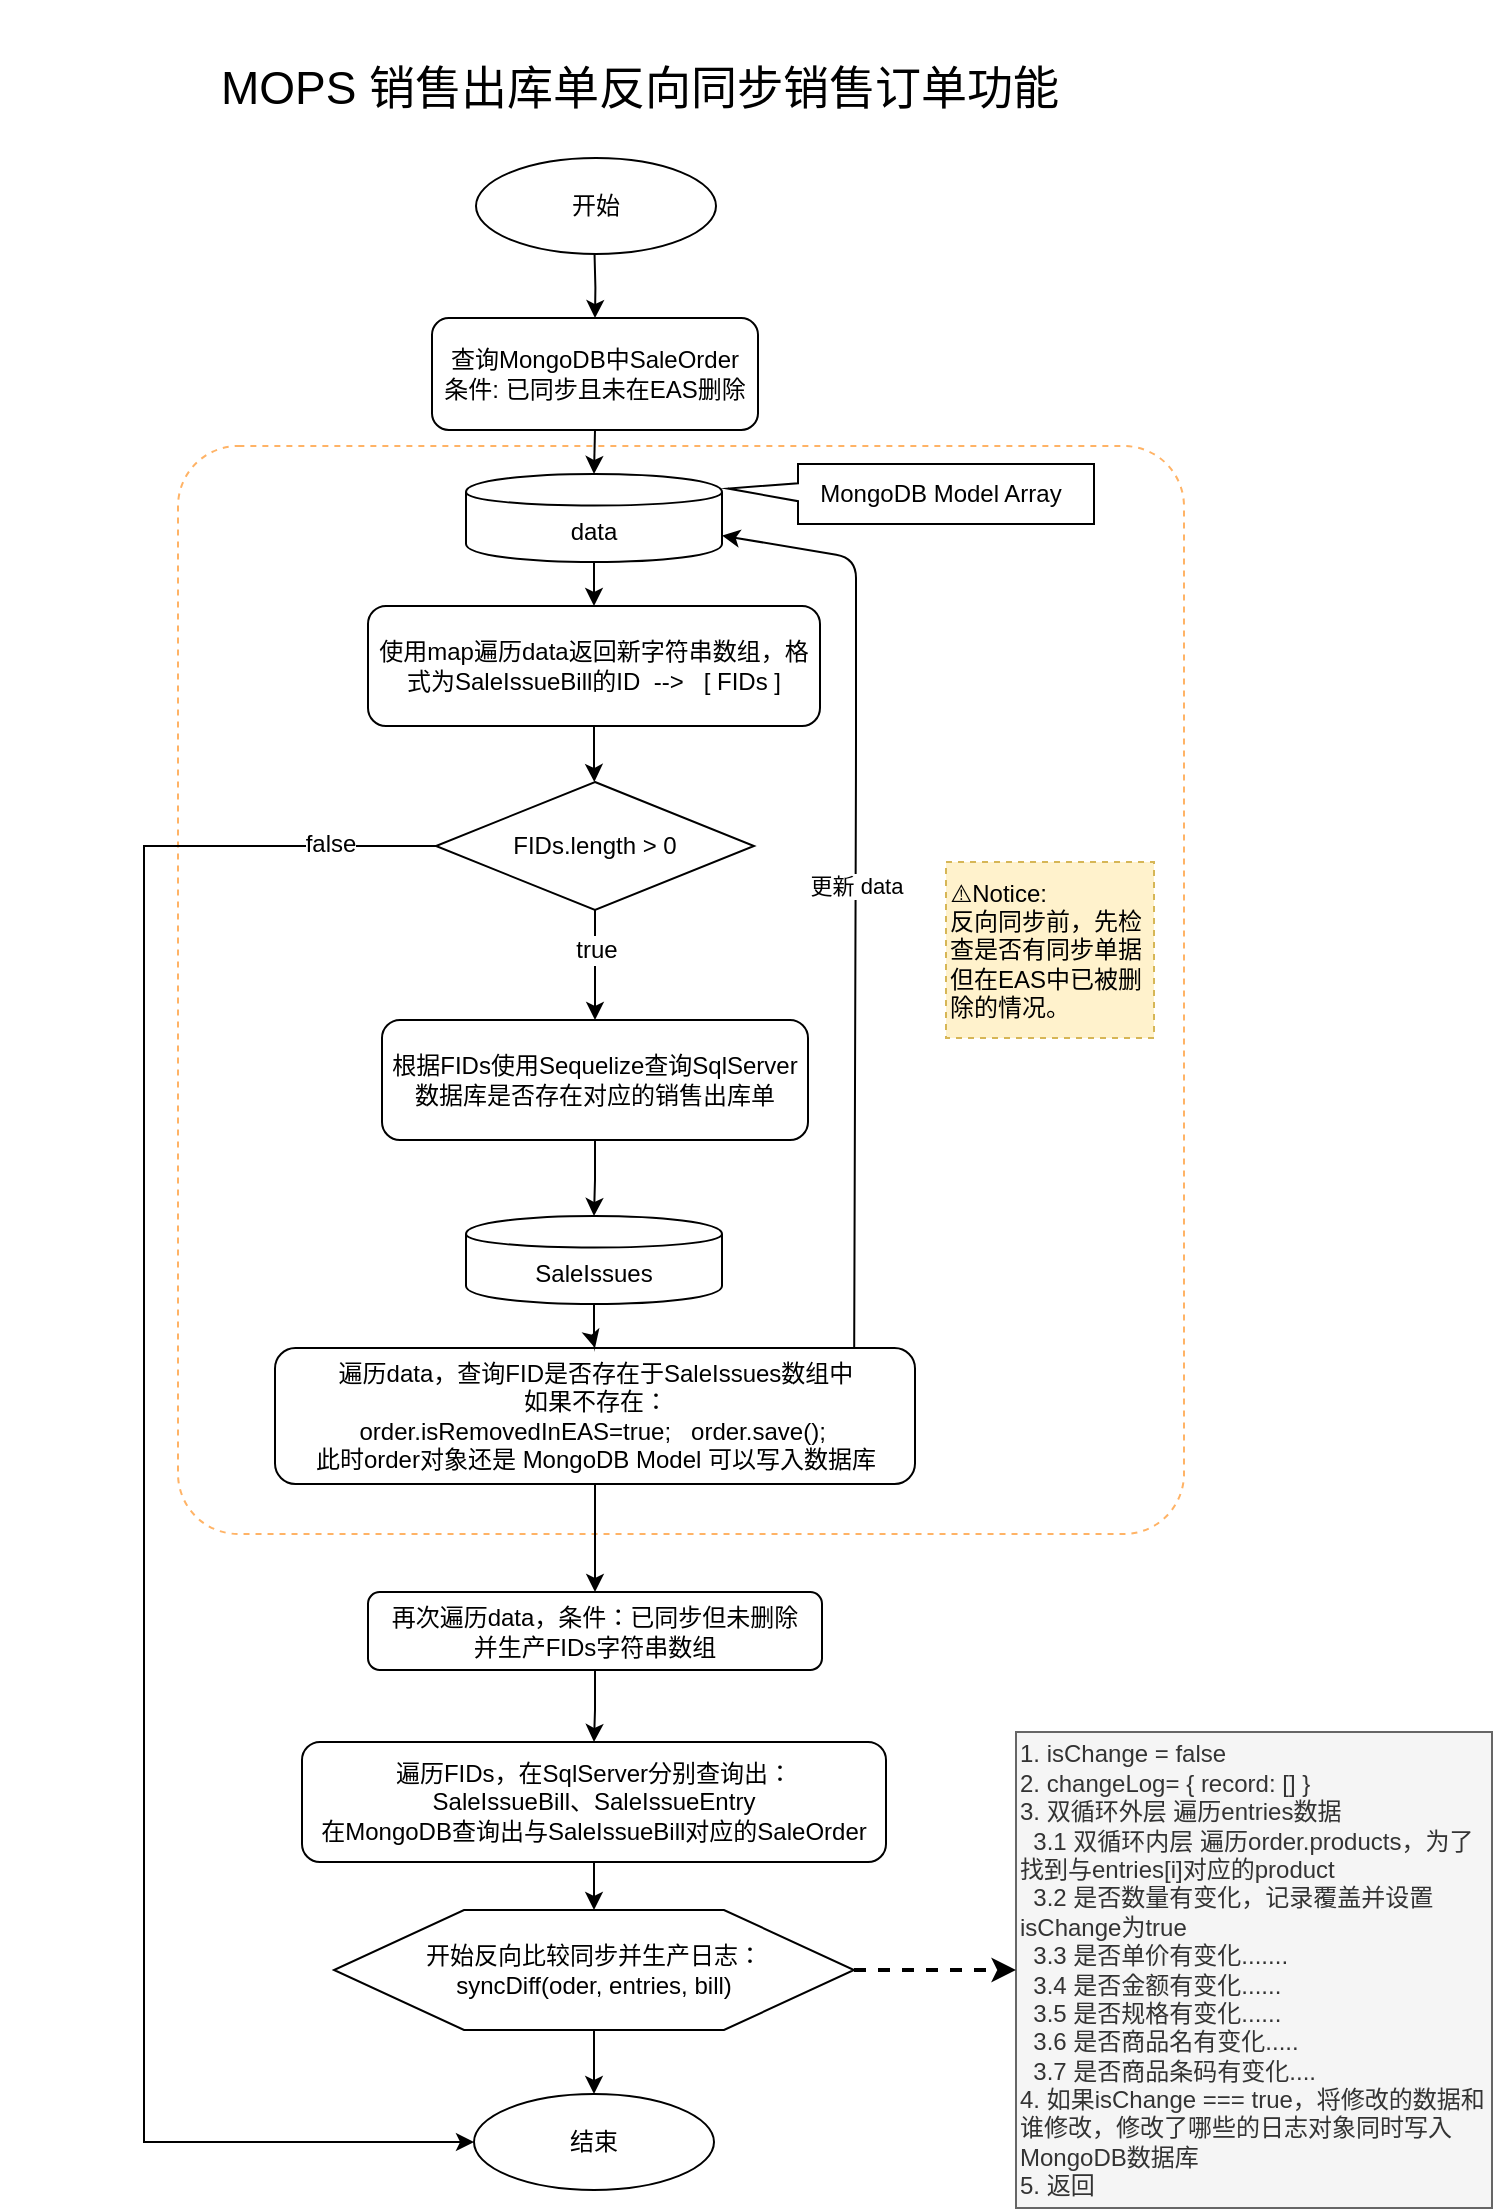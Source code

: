 <mxfile version="10.3.9" type="github"><diagram id="4PAJ3DISiuj1LfUqmXAK" name="第 1 页"><mxGraphModel dx="2786" dy="1546" grid="1" gridSize="4" guides="1" tooltips="1" connect="1" arrows="1" fold="1" page="1" pageScale="1" pageWidth="1652" pageHeight="1169" math="0" shadow="0"><root><mxCell id="0"/><mxCell id="1" parent="0"/><mxCell id="3D5ltCd5_CiB50xPqGGS-34" value="" style="rounded=1;whiteSpace=wrap;html=1;fillColor=none;arcSize=6;dashed=1;strokeColor=#FFB366;" vertex="1" parent="1"><mxGeometry x="485" y="251" width="503" height="544" as="geometry"/></mxCell><mxCell id="3D5ltCd5_CiB50xPqGGS-3" value="" style="edgeStyle=orthogonalEdgeStyle;rounded=0;orthogonalLoop=1;jettySize=auto;html=1;" edge="1" parent="1" target="3D5ltCd5_CiB50xPqGGS-2"><mxGeometry relative="1" as="geometry"><mxPoint x="693.167" y="150.933" as="sourcePoint"/></mxGeometry></mxCell><mxCell id="3D5ltCd5_CiB50xPqGGS-2" value="查询MongoDB中SaleOrder&lt;br&gt;条件: 已同步且未在EAS删除&lt;br&gt;" style="rounded=1;whiteSpace=wrap;html=1;" vertex="1" parent="1"><mxGeometry x="612" y="187" width="163" height="56" as="geometry"/></mxCell><mxCell id="3D5ltCd5_CiB50xPqGGS-5" value="data" style="shape=cylinder;whiteSpace=wrap;html=1;boundedLbl=1;backgroundOutline=1;" vertex="1" parent="1"><mxGeometry x="629" y="265" width="128" height="44" as="geometry"/></mxCell><mxCell id="3D5ltCd5_CiB50xPqGGS-7" style="edgeStyle=orthogonalEdgeStyle;rounded=0;orthogonalLoop=1;jettySize=auto;html=1;exitX=0.5;exitY=1;exitDx=0;exitDy=0;entryX=0.5;entryY=0;entryDx=0;entryDy=0;" edge="1" parent="1" source="3D5ltCd5_CiB50xPqGGS-2" target="3D5ltCd5_CiB50xPqGGS-5"><mxGeometry relative="1" as="geometry"/></mxCell><mxCell id="3D5ltCd5_CiB50xPqGGS-8" value="MongoDB Model Array" style="shape=callout;whiteSpace=wrap;html=1;perimeter=calloutPerimeter;size=35;position=0.32;position2=0.41;base=9;direction=south;" vertex="1" parent="1"><mxGeometry x="760" y="260" width="183" height="30" as="geometry"/></mxCell><mxCell id="3D5ltCd5_CiB50xPqGGS-14" value="" style="edgeStyle=orthogonalEdgeStyle;rounded=0;orthogonalLoop=1;jettySize=auto;html=1;" edge="1" parent="1" source="3D5ltCd5_CiB50xPqGGS-11"><mxGeometry relative="1" as="geometry"><mxPoint x="693.167" y="419" as="targetPoint"/></mxGeometry></mxCell><mxCell id="3D5ltCd5_CiB50xPqGGS-11" value="使用map遍历data返回新字符串数组，格式为SaleIssueBill的ID&amp;nbsp; --&amp;gt;&amp;nbsp; &amp;nbsp;[ FIDs ]" style="rounded=1;whiteSpace=wrap;html=1;" vertex="1" parent="1"><mxGeometry x="580" y="331" width="226" height="60" as="geometry"/></mxCell><mxCell id="3D5ltCd5_CiB50xPqGGS-12" value="" style="edgeStyle=orthogonalEdgeStyle;rounded=0;orthogonalLoop=1;jettySize=auto;html=1;" edge="1" parent="1" source="3D5ltCd5_CiB50xPqGGS-5" target="3D5ltCd5_CiB50xPqGGS-11"><mxGeometry relative="1" as="geometry"/></mxCell><mxCell id="3D5ltCd5_CiB50xPqGGS-15" value="FIDs.length &amp;gt; 0" style="rhombus;whiteSpace=wrap;html=1;" vertex="1" parent="1"><mxGeometry x="614" y="419" width="159" height="64" as="geometry"/></mxCell><mxCell id="3D5ltCd5_CiB50xPqGGS-16" value="开始" style="ellipse;whiteSpace=wrap;html=1;" vertex="1" parent="1"><mxGeometry x="634" y="107" width="120" height="48" as="geometry"/></mxCell><mxCell id="3D5ltCd5_CiB50xPqGGS-20" value="根据FIDs使用Sequelize查询SqlServer数据库是否存在对应的销售出库单" style="rounded=1;whiteSpace=wrap;html=1;" vertex="1" parent="1"><mxGeometry x="587" y="538" width="213" height="60" as="geometry"/></mxCell><mxCell id="3D5ltCd5_CiB50xPqGGS-26" value="" style="edgeStyle=orthogonalEdgeStyle;rounded=0;orthogonalLoop=1;jettySize=auto;html=1;" edge="1" parent="1" source="3D5ltCd5_CiB50xPqGGS-15" target="3D5ltCd5_CiB50xPqGGS-20"><mxGeometry relative="1" as="geometry"/></mxCell><mxCell id="3D5ltCd5_CiB50xPqGGS-41" value="true" style="text;html=1;resizable=0;points=[];align=center;verticalAlign=middle;labelBackgroundColor=#ffffff;" vertex="1" connectable="0" parent="3D5ltCd5_CiB50xPqGGS-26"><mxGeometry x="-0.267" relative="1" as="geometry"><mxPoint as="offset"/></mxGeometry></mxCell><mxCell id="3D5ltCd5_CiB50xPqGGS-21" value="&lt;div&gt;&lt;span&gt;SaleIssues&lt;/span&gt;&lt;/div&gt;" style="shape=cylinder;whiteSpace=wrap;html=1;boundedLbl=1;backgroundOutline=1;" vertex="1" parent="1"><mxGeometry x="629" y="636" width="128" height="44" as="geometry"/></mxCell><mxCell id="3D5ltCd5_CiB50xPqGGS-27" value="" style="edgeStyle=orthogonalEdgeStyle;rounded=0;orthogonalLoop=1;jettySize=auto;html=1;" edge="1" parent="1" source="3D5ltCd5_CiB50xPqGGS-20" target="3D5ltCd5_CiB50xPqGGS-21"><mxGeometry relative="1" as="geometry"/></mxCell><mxCell id="3D5ltCd5_CiB50xPqGGS-28" value="遍历data，查询FID是否存在于SaleIssues数组中&lt;br&gt;如果不存在：&lt;br&gt;&lt;span&gt;order&lt;/span&gt;&lt;span&gt;.&lt;/span&gt;&lt;span&gt;isRemovedInEAS&lt;/span&gt;&lt;span&gt;=&lt;/span&gt;&lt;span&gt;true&lt;/span&gt;&lt;span&gt;;&amp;nbsp; &amp;nbsp;order.save();&amp;nbsp;&lt;br&gt;此时order对象还是&amp;nbsp;&lt;/span&gt;MongoDB Model 可以写入数据库&lt;span&gt;&lt;br&gt;&lt;/span&gt;" style="rounded=1;whiteSpace=wrap;html=1;" vertex="1" parent="1"><mxGeometry x="533.5" y="702" width="320" height="68" as="geometry"/></mxCell><mxCell id="3D5ltCd5_CiB50xPqGGS-29" value="" style="edgeStyle=orthogonalEdgeStyle;rounded=0;orthogonalLoop=1;jettySize=auto;html=1;" edge="1" parent="1" source="3D5ltCd5_CiB50xPqGGS-21" target="3D5ltCd5_CiB50xPqGGS-28"><mxGeometry relative="1" as="geometry"/></mxCell><mxCell id="3D5ltCd5_CiB50xPqGGS-37" value="⚠️Notice:&amp;nbsp;&lt;br&gt;反向同步前，先检查是否有同步单据但在EAS中已被删除的情况。" style="text;html=1;strokeColor=#d6b656;fillColor=#fff2cc;align=left;verticalAlign=middle;whiteSpace=wrap;rounded=0;dashed=1;" vertex="1" parent="1"><mxGeometry x="869" y="459" width="104" height="88" as="geometry"/></mxCell><mxCell id="3D5ltCd5_CiB50xPqGGS-38" value="更新 data" style="endArrow=classic;html=1;entryX=1;entryY=0.7;entryDx=0;entryDy=0;exitX=0.905;exitY=0.005;exitDx=0;exitDy=0;exitPerimeter=0;" edge="1" parent="1" source="3D5ltCd5_CiB50xPqGGS-28" target="3D5ltCd5_CiB50xPqGGS-5"><mxGeometry width="50" height="50" relative="1" as="geometry"><mxPoint x="824" y="670" as="sourcePoint"/><mxPoint x="938" y="639" as="targetPoint"/><Array as="points"><mxPoint x="824" y="407"/><mxPoint x="824" y="307"/></Array></mxGeometry></mxCell><mxCell id="3D5ltCd5_CiB50xPqGGS-42" value="再次遍历data，条件：已同步但未删除&lt;br&gt;并生产FIDs字符串数组&lt;br&gt;" style="rounded=1;whiteSpace=wrap;html=1;align=center;" vertex="1" parent="1"><mxGeometry x="580" y="824" width="227" height="39" as="geometry"/></mxCell><mxCell id="3D5ltCd5_CiB50xPqGGS-43" value="" style="edgeStyle=orthogonalEdgeStyle;rounded=0;orthogonalLoop=1;jettySize=auto;html=1;" edge="1" parent="1" source="3D5ltCd5_CiB50xPqGGS-28" target="3D5ltCd5_CiB50xPqGGS-42"><mxGeometry relative="1" as="geometry"/></mxCell><mxCell id="3D5ltCd5_CiB50xPqGGS-44" value="遍历FIDs，在SqlServer分别查询出：&lt;br&gt;SaleIssueBill、SaleIssueEntry&lt;br&gt;在MongoDB查询出与SaleIssueBill对应的SaleOrder&lt;br&gt;" style="rounded=1;whiteSpace=wrap;html=1;strokeColor=#000000;fillColor=none;align=center;" vertex="1" parent="1"><mxGeometry x="547" y="899" width="292" height="60" as="geometry"/></mxCell><mxCell id="3D5ltCd5_CiB50xPqGGS-45" value="" style="edgeStyle=orthogonalEdgeStyle;rounded=0;orthogonalLoop=1;jettySize=auto;html=1;" edge="1" parent="1" source="3D5ltCd5_CiB50xPqGGS-42" target="3D5ltCd5_CiB50xPqGGS-44"><mxGeometry relative="1" as="geometry"/></mxCell><mxCell id="3D5ltCd5_CiB50xPqGGS-46" value="开始反向比较同步并生产日志：&lt;br&gt;syncDiff(oder, entries, bill)" style="shape=hexagon;perimeter=hexagonPerimeter2;whiteSpace=wrap;html=1;strokeColor=#000000;fillColor=none;align=center;" vertex="1" parent="1"><mxGeometry x="563" y="983" width="260" height="60" as="geometry"/></mxCell><mxCell id="3D5ltCd5_CiB50xPqGGS-47" value="" style="edgeStyle=orthogonalEdgeStyle;rounded=0;orthogonalLoop=1;jettySize=auto;html=1;" edge="1" parent="1" source="3D5ltCd5_CiB50xPqGGS-44" target="3D5ltCd5_CiB50xPqGGS-46"><mxGeometry relative="1" as="geometry"/></mxCell><mxCell id="3D5ltCd5_CiB50xPqGGS-48" value="结束" style="ellipse;whiteSpace=wrap;html=1;" vertex="1" parent="1"><mxGeometry x="633" y="1075" width="120" height="48" as="geometry"/></mxCell><mxCell id="3D5ltCd5_CiB50xPqGGS-36" value="" style="edgeStyle=orthogonalEdgeStyle;rounded=0;orthogonalLoop=1;jettySize=auto;html=1;entryX=0;entryY=0.5;entryDx=0;entryDy=0;" edge="1" parent="1" source="3D5ltCd5_CiB50xPqGGS-15" target="3D5ltCd5_CiB50xPqGGS-48"><mxGeometry relative="1" as="geometry"><mxPoint x="363" y="1107" as="targetPoint"/><Array as="points"><mxPoint x="468" y="451"/><mxPoint x="468" y="1099"/></Array></mxGeometry></mxCell><mxCell id="3D5ltCd5_CiB50xPqGGS-53" value="false" style="text;html=1;resizable=0;points=[];align=center;verticalAlign=middle;labelBackgroundColor=#ffffff;" vertex="1" connectable="0" parent="3D5ltCd5_CiB50xPqGGS-36"><mxGeometry x="-0.888" y="-1" relative="1" as="geometry"><mxPoint as="offset"/></mxGeometry></mxCell><mxCell id="3D5ltCd5_CiB50xPqGGS-52" value="" style="edgeStyle=orthogonalEdgeStyle;rounded=0;orthogonalLoop=1;jettySize=auto;html=1;entryX=0.5;entryY=0;entryDx=0;entryDy=0;" edge="1" parent="1" source="3D5ltCd5_CiB50xPqGGS-46" target="3D5ltCd5_CiB50xPqGGS-48"><mxGeometry relative="1" as="geometry"><mxPoint x="693.0" y="1123.0" as="targetPoint"/></mxGeometry></mxCell><mxCell id="3D5ltCd5_CiB50xPqGGS-54" value="1. isChange = false&lt;br&gt;2.&amp;nbsp;&lt;span&gt;changeLog&lt;/span&gt;&lt;span&gt;=&lt;/span&gt;&lt;span&gt; { &lt;/span&gt;&lt;span&gt;record&lt;/span&gt;&lt;span&gt;:&lt;/span&gt;&lt;span&gt; [] }&lt;br&gt;3. 双循环外层 遍历entries数据&lt;br&gt;&amp;nbsp; 3.1 双循环内层 遍历order.products，为了找到与entries[i]对应的product&lt;br&gt;&amp;nbsp; 3.2 是否数量有变化，记录覆盖并设置&lt;/span&gt;isChange为true&lt;br&gt;&lt;span&gt;&amp;nbsp; 3.3 是否单价有变化.......&lt;br&gt;&amp;nbsp; 3.4 是否金额有变化......&lt;br&gt;&amp;nbsp; 3.5 是否规格有变化......&lt;br&gt;&amp;nbsp; 3.6 是否商品名有变化.....&lt;br&gt;&amp;nbsp; 3.7 是否商品条码有变化....&lt;br&gt;4. 如果isChange === true，将修改的数据和谁修改，修改了哪些的日志对象同时写入MongoDB数据库&lt;br&gt;5. 返回&lt;br&gt;&lt;/span&gt;" style="whiteSpace=wrap;html=1;aspect=fixed;strokeColor=#666666;fillColor=#f5f5f5;align=left;fontColor=#333333;" vertex="1" parent="1"><mxGeometry x="904" y="894" width="238" height="238" as="geometry"/></mxCell><mxCell id="3D5ltCd5_CiB50xPqGGS-58" value="&lt;font style=&quot;font-size: 23px&quot;&gt;MOPS 销售出库单反向同步销售订单功能&lt;/font&gt;" style="text;html=1;strokeColor=none;fillColor=none;align=center;verticalAlign=middle;whiteSpace=wrap;rounded=0;" vertex="1" parent="1"><mxGeometry x="396" y="28" width="640" height="88" as="geometry"/></mxCell><mxCell id="3D5ltCd5_CiB50xPqGGS-55" value="" style="edgeStyle=orthogonalEdgeStyle;rounded=0;orthogonalLoop=1;jettySize=auto;html=1;strokeWidth=2;dashed=1;" edge="1" parent="1" source="3D5ltCd5_CiB50xPqGGS-46" target="3D5ltCd5_CiB50xPqGGS-54"><mxGeometry relative="1" as="geometry"/></mxCell></root></mxGraphModel></diagram></mxfile>